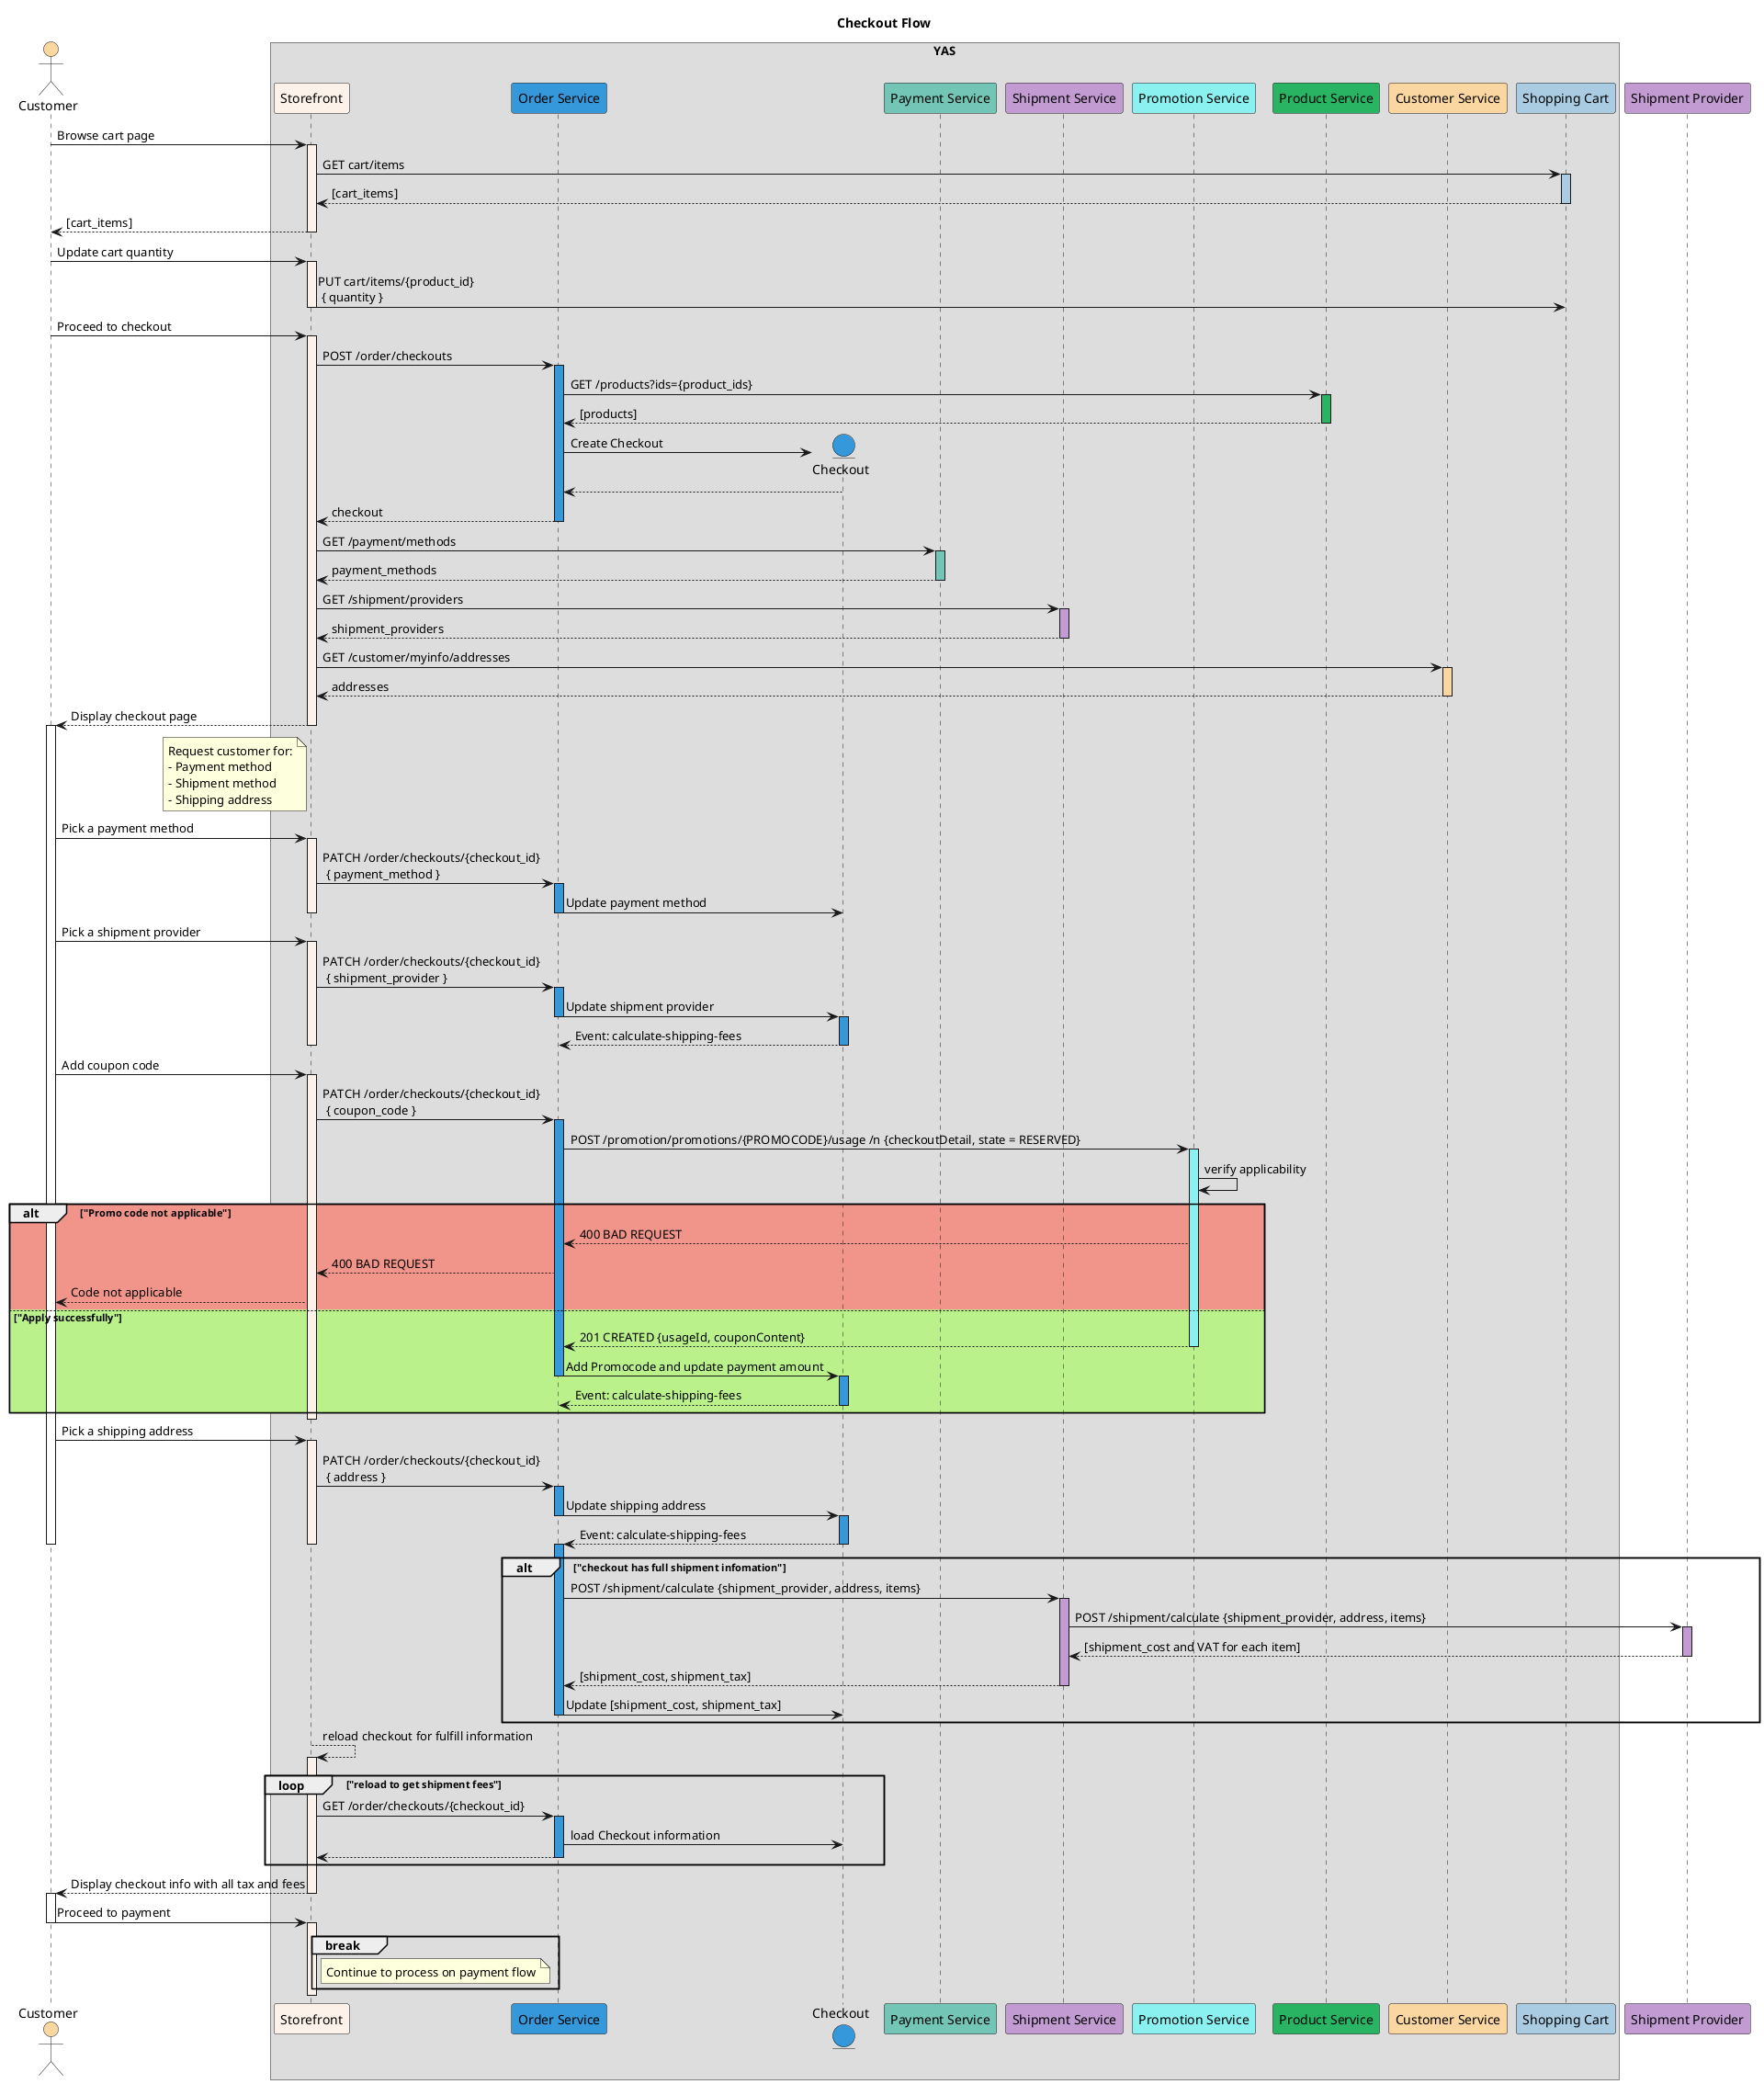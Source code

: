 @startuml Checkout Flow

title Checkout Flow

actor Customer as customer #fad7a0

box YAS
    participant "Storefront" as storefront #fdf2e9        
    participant "Order Service" as order_service #3498db    
    entity "Checkout" as checkout #3498db
    participant "Payment Service" as payment_service #73c6b6
    participant "Shipment Service" as shipment_service #c39bd3
    participant "Promotion Service" as promotion_service #8af1f0
    participant "Product Service" as product_service #28b463 
    participant "Customer Service" as customer_service #fad7a0
    participant "Shopping Cart" as shopping_cart #a9cce3
end box 

participant "Shipment Provider" as shipment_provider #c39bd3

customer -> storefront: Browse cart page
activate storefront #fdf2e9
  storefront -> shopping_cart: GET cart/items
  activate shopping_cart #a9cce3
    shopping_cart --> storefront: [cart_items]
  deactivate shopping_cart
  customer <-- storefront: [cart_items]
deactivate storefront

customer -> storefront: Update cart quantity
activate storefront #fdf2e9
  storefront -> shopping_cart: PUT cart/items/{product_id} \n { quantity }
deactivate storefront

customer -> storefront: Proceed to checkout
activate storefront #fdf2e9
  storefront -> order_service: POST /order/checkouts
  activate order_service #3498db
    order_service -> product_service: GET /products?ids={product_ids}
    activate product_service #28b463 
      product_service --> order_service: [products]
    deactivate product_service
    order_service -> checkout **: Create Checkout
    order_service <-- checkout
    storefront <-- order_service: checkout
  deactivate order_service
  storefront -> payment_service: GET /payment/methods

  'Get payment methods
  activate payment_service #73c6b6
    storefront <-- payment_service: payment_methods
  deactivate payment_service

  'Get shipment providers
  storefront -> shipment_service: GET /shipment/providers
  activate shipment_service #c39bd3
    storefront <-- shipment_service: shipment_providers
  deactivate shipment_service

  'Get customer addresses
  storefront -> customer_service: GET /customer/myinfo/addresses
  activate customer_service #fad7a0
    storefront <-- customer_service: addresses
  deactivate customer_service

  storefront --> customer: Display checkout page
  note left of storefront 
    Request customer for:
    - Payment method
    - Shipment method
    - Shipping address
  end note
deactivate storefront
activate customer

  'Pick a payment method
  customer -> storefront: Pick a payment method
  activate storefront #fdf2e9    
    storefront -> order_service: PATCH /order/checkouts/{checkout_id} \n { payment_method }
    activate order_service #3498db
      order_service -> checkout: Update payment method
    deactivate order_service    
  deactivate storefront

  'Pick a shipment provider
  customer -> storefront: Pick a shipment provider
  activate storefront #fdf2e9
    storefront -> order_service: PATCH /order/checkouts/{checkout_id} \n { shipment_provider }
    activate order_service #3498db
      order_service -> checkout: Update shipment provider
    deactivate order_service
    activate checkout #3498db
      checkout --> order_service: Event: calculate-shipping-fees
    deactivate checkout 
  deactivate storefront

  'Add coupon code
  customer -> storefront: Add coupon code
  activate storefront #fdf2e9
    storefront -> order_service: PATCH /order/checkouts/{checkout_id} \n { coupon_code }
    activate order_service #3498db
      order_service -> promotion_service: POST /promotion/promotions/{PROMOCODE}/usage /n {checkoutDetail, state = RESERVED}
      activate promotion_service #8af1f0
      promotion_service -> promotion_service: verify applicability
        alt #f1948a "Promo code not applicable"
          promotion_service --> order_service: 400 BAD REQUEST
          order_service --> storefront: 400 BAD REQUEST
          storefront --> customer: Code not applicable
        else #baf18a "Apply successfully" 
          promotion_service --> order_service: 201 CREATED {usageId, couponContent}
          deactivate promotion_service
          order_service -> checkout: Add Promocode and update payment amount
          deactivate order_service
          activate checkout #3498db
            checkout --> order_service: Event: calculate-shipping-fees
          deactivate checkout 
        end
  deactivate storefront
   
  'Pick a shipping address
  customer -> storefront: Pick a shipping address
  activate storefront #fdf2e9
    storefront -> order_service: PATCH /order/checkouts/{checkout_id} \n { address }
    activate order_service #3498db
      order_service -> checkout: Update shipping address
    deactivate order_service
    activate checkout #3498db
      checkout --> order_service: Event: calculate-shipping-fees
    deactivate checkout 
  deactivate storefront
deactivate customer

alt "checkout has full shipment infomation"
  activate order_service #3498db  
    order_service -> shipment_service: POST /shipment/calculate {shipment_provider, address, items}
    activate shipment_service #c39bd3
      shipment_service -> shipment_provider: POST /shipment/calculate {shipment_provider, address, items}
      activate shipment_provider #c39bd3
        shipment_service <-- shipment_provider: [shipment_cost and VAT for each item]
      deactivate shipment_provider
      order_service <-- shipment_service: [shipment_cost, shipment_tax]
    deactivate shipment_service
    order_service -> checkout: Update [shipment_cost, shipment_tax]
  deactivate order_service
end 

storefront --> storefront: reload checkout for fulfill information
activate storefront #fdf2e9
  loop  "reload to get shipment fees"
    storefront -> order_service: GET /order/checkouts/{checkout_id}
    activate order_service #3498db
      order_service -> checkout: load Checkout information
      storefront <-- order_service
    deactivate order_service
  end
  storefront --> customer: Display checkout info with all tax and fees
deactivate storefront
activate customer
  customer -> storefront: Proceed to payment
deactivate customer
activate storefront #fdf2e9
  break
    note right of storefront
      Continue to process on payment flow
    end note
  end 
deactivate storefront

@enduml



